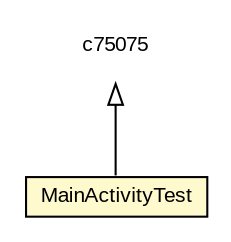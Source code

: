 #!/usr/local/bin/dot
#
# Class diagram 
# Generated by UMLGraph version R5_6-24-gf6e263 (http://www.umlgraph.org/)
#

digraph G {
	edge [fontname="arial",fontsize=10,labelfontname="arial",labelfontsize=10];
	node [fontname="arial",fontsize=10,shape=plaintext];
	nodesep=0.25;
	ranksep=0.5;
	// org.osmdroid.google.sample.MainActivityTest
	c74715 [label=<<table title="org.osmdroid.google.sample.MainActivityTest" border="0" cellborder="1" cellspacing="0" cellpadding="2" port="p" bgcolor="lemonChiffon" href="./MainActivityTest.html">
		<tr><td><table border="0" cellspacing="0" cellpadding="1">
<tr><td align="center" balign="center"> MainActivityTest </td></tr>
		</table></td></tr>
		</table>>, URL="./MainActivityTest.html", fontname="arial", fontcolor="black", fontsize=10.0];
	//org.osmdroid.google.sample.MainActivityTest extends <any>
	c75075:p -> c74715:p [dir=back,arrowtail=empty];
}

